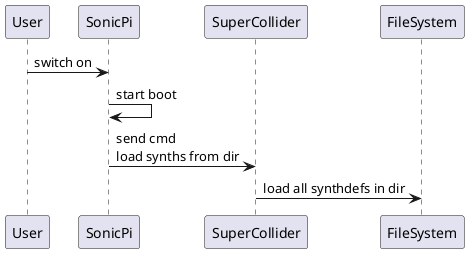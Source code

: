 @startuml

User -> SonicPi: switch on
SonicPi -> SonicPi: start boot
SonicPi -> SuperCollider: send cmd\nload synths from dir
SuperCollider -> FileSystem: load all synthdefs in dir

@enduml